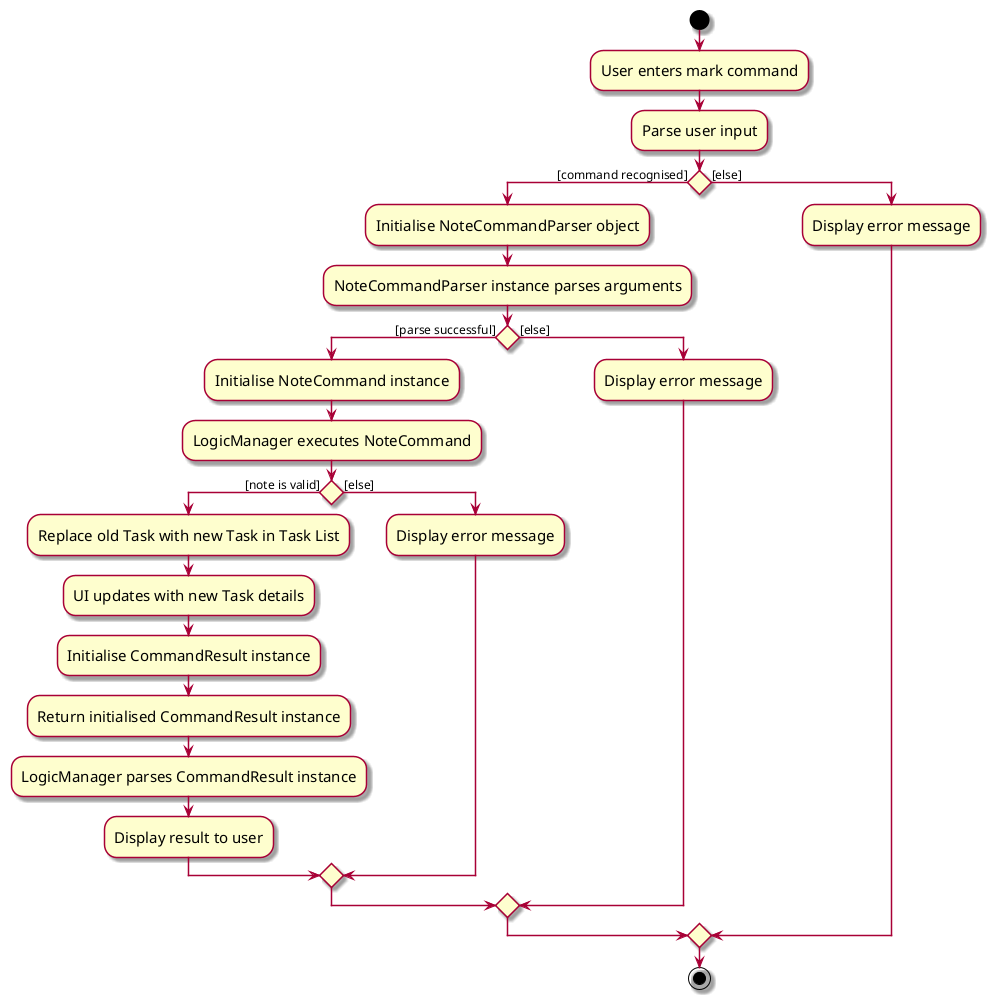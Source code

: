 @startuml
skin rose
skinparam ActivityFontSize 15
skinparam ArrowFontSize 12
start
:User enters mark command;

'Since the beta syntax does not support placing the condition outside the
'diamond we place it as the true branch instead.

:Parse user input;

if () then ([command recognised])
    :Initialise NoteCommandParser object;
    :NoteCommandParser instance parses arguments;
    if () then ([parse successful])
        :Initialise NoteCommand instance;
        :LogicManager executes NoteCommand;
        if () then ([note is valid])
            :Replace old Task with new Task in Task List;
            :UI updates with new Task details;
            :Initialise CommandResult instance;
            :Return initialised CommandResult instance;
            :LogicManager parses CommandResult instance;
            :Display result to user;
        else ([else])
            :Display error message;
        endif
    else ([else])
        :Display error message;
    endif
else ([else])
:Display error message;
endif
stop

@enduml
